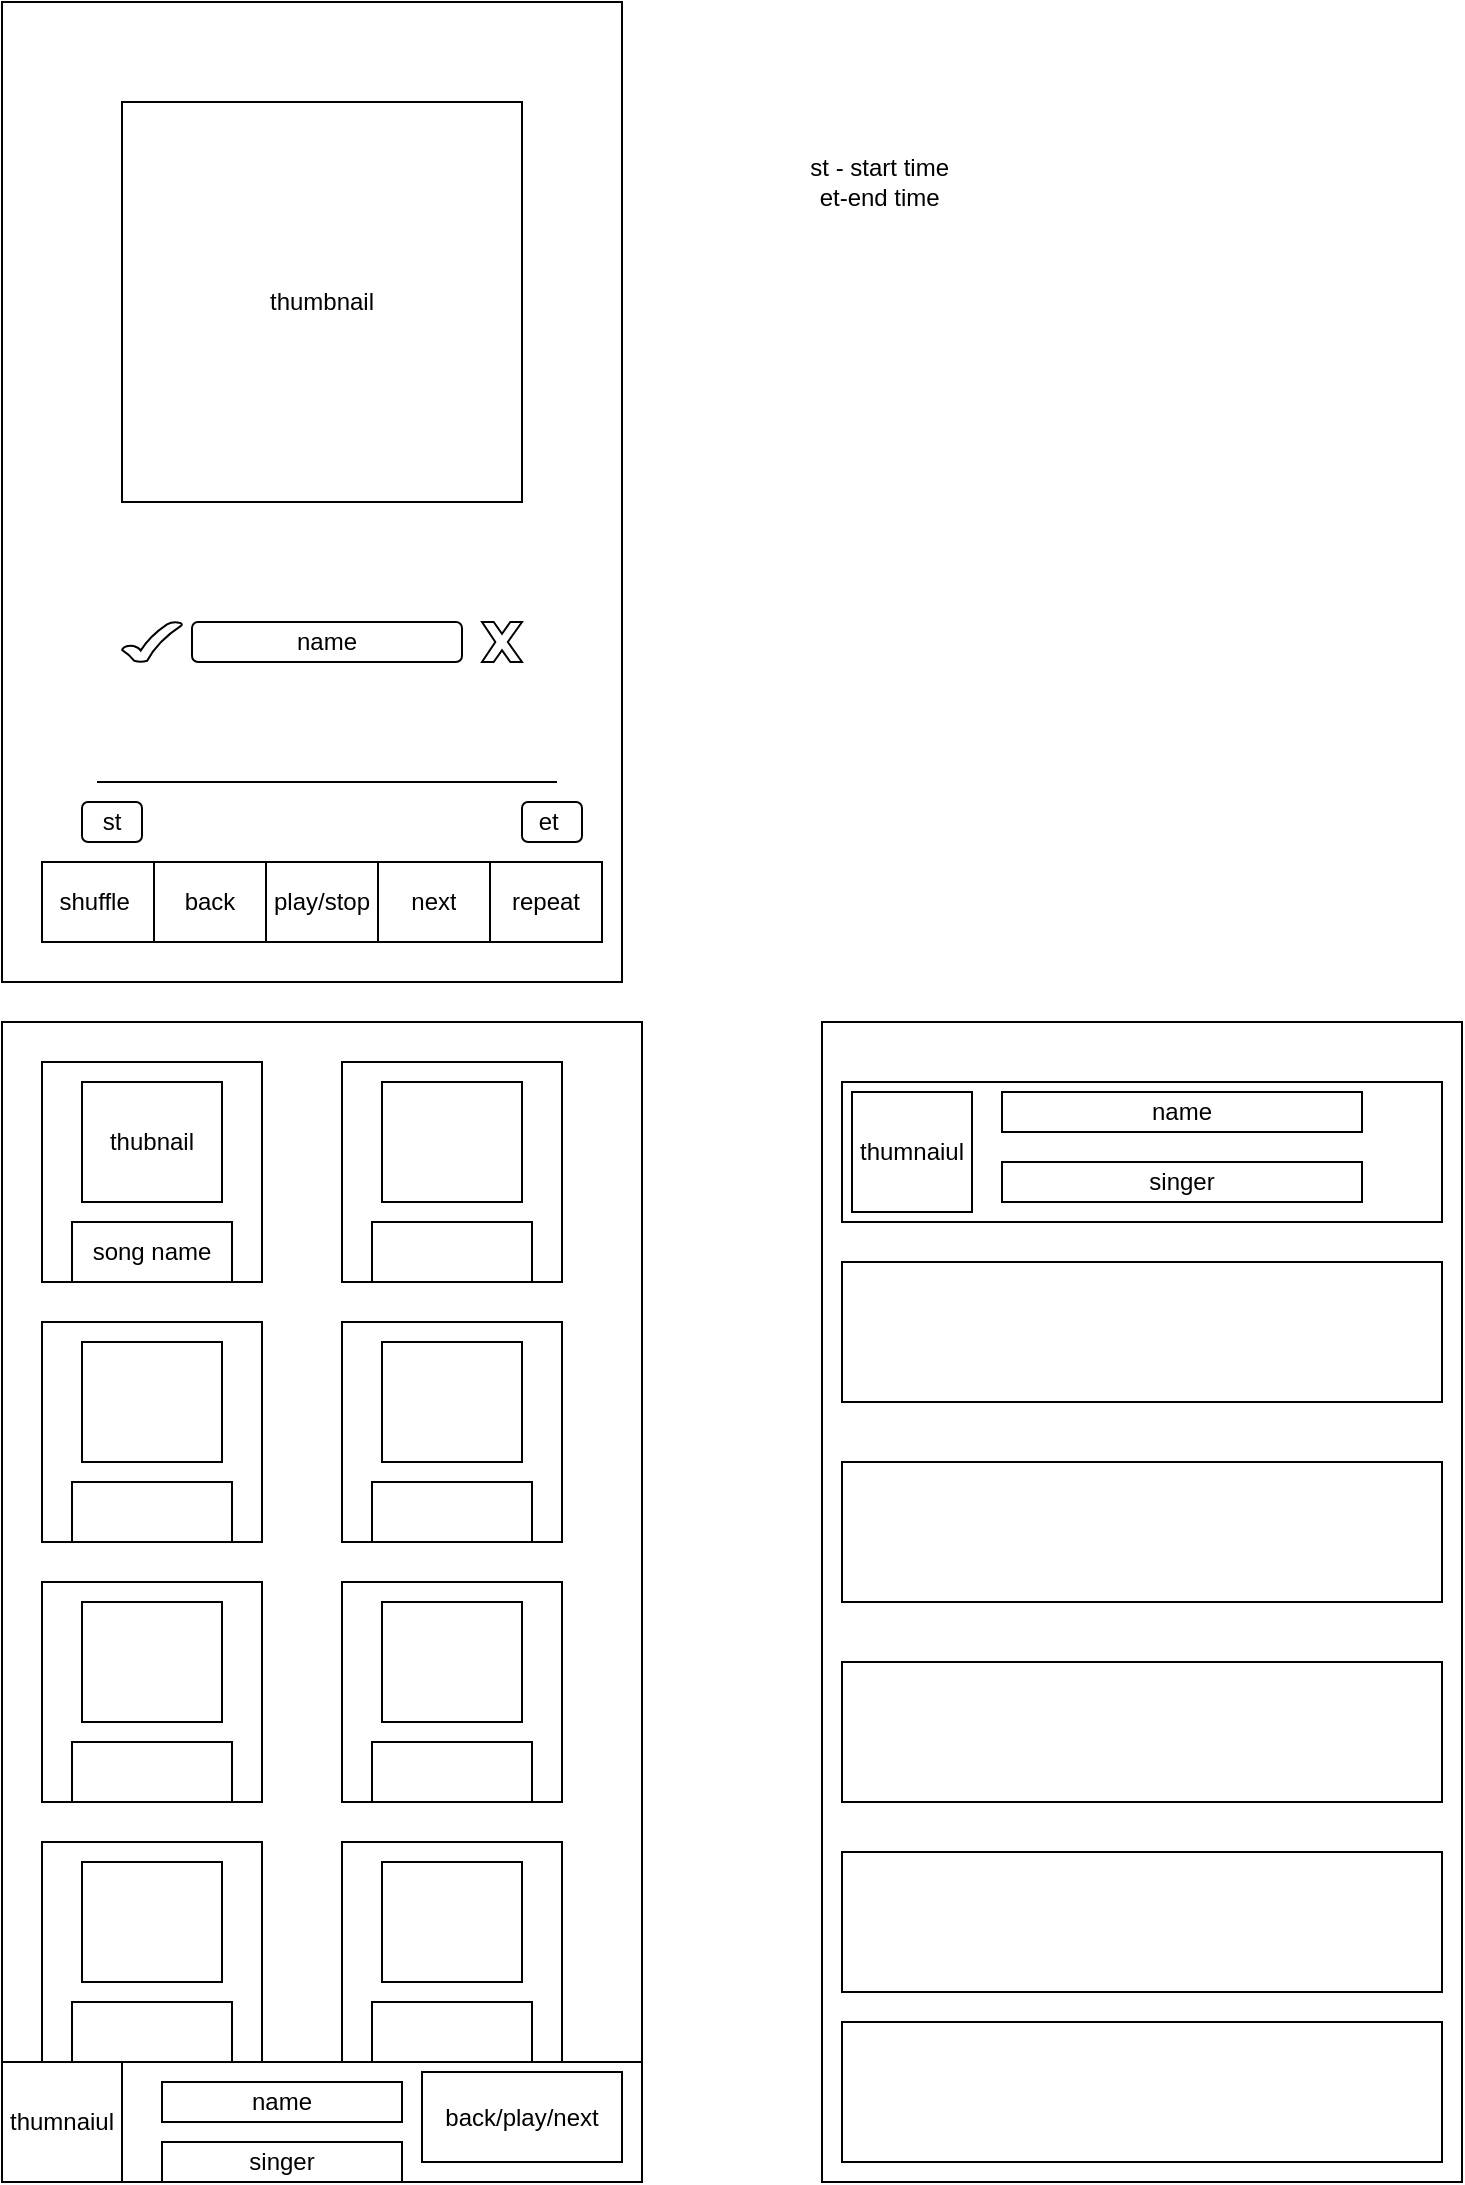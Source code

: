 <mxfile version="14.7.2" type="github">
  <diagram id="aE7Hq0kyyPXBzF_pDnfZ" name="Page-1">
    <mxGraphModel dx="1120" dy="630" grid="1" gridSize="10" guides="1" tooltips="1" connect="1" arrows="1" fold="1" page="1" pageScale="1" pageWidth="850" pageHeight="1100" math="0" shadow="0">
      <root>
        <mxCell id="0" />
        <mxCell id="1" parent="0" />
        <mxCell id="s22W97m9CnCKD-Y4o6pk-1" value="" style="rounded=0;whiteSpace=wrap;html=1;" parent="1" vertex="1">
          <mxGeometry x="80" y="10" width="310" height="490" as="geometry" />
        </mxCell>
        <mxCell id="s22W97m9CnCKD-Y4o6pk-2" value="thumbnail" style="whiteSpace=wrap;html=1;aspect=fixed;" parent="1" vertex="1">
          <mxGeometry x="140" y="60" width="200" height="200" as="geometry" />
        </mxCell>
        <mxCell id="s22W97m9CnCKD-Y4o6pk-3" value="name" style="rounded=1;whiteSpace=wrap;html=1;" parent="1" vertex="1">
          <mxGeometry x="175" y="320" width="135" height="20" as="geometry" />
        </mxCell>
        <mxCell id="s22W97m9CnCKD-Y4o6pk-5" value="" style="verticalLabelPosition=bottom;verticalAlign=top;html=1;shape=mxgraph.basic.x" parent="1" vertex="1">
          <mxGeometry x="320" y="320" width="20" height="20" as="geometry" />
        </mxCell>
        <mxCell id="s22W97m9CnCKD-Y4o6pk-6" value="" style="verticalLabelPosition=bottom;verticalAlign=top;html=1;shape=mxgraph.basic.tick" parent="1" vertex="1">
          <mxGeometry x="140" y="320" width="30" height="20" as="geometry" />
        </mxCell>
        <mxCell id="s22W97m9CnCKD-Y4o6pk-8" value="" style="endArrow=none;html=1;" parent="1" edge="1">
          <mxGeometry width="50" height="50" relative="1" as="geometry">
            <mxPoint x="127.5" y="400" as="sourcePoint" />
            <mxPoint x="357.5" y="400" as="targetPoint" />
          </mxGeometry>
        </mxCell>
        <mxCell id="s22W97m9CnCKD-Y4o6pk-9" value="st" style="rounded=1;whiteSpace=wrap;html=1;" parent="1" vertex="1">
          <mxGeometry x="120" y="410" width="30" height="20" as="geometry" />
        </mxCell>
        <mxCell id="s22W97m9CnCKD-Y4o6pk-10" value="et&amp;nbsp;" style="rounded=1;whiteSpace=wrap;html=1;" parent="1" vertex="1">
          <mxGeometry x="340" y="410" width="30" height="20" as="geometry" />
        </mxCell>
        <mxCell id="s22W97m9CnCKD-Y4o6pk-11" value="" style="shape=table;html=1;whiteSpace=wrap;startSize=0;container=1;collapsible=0;childLayout=tableLayout;" parent="1" vertex="1">
          <mxGeometry x="100" y="440" width="280" height="40" as="geometry" />
        </mxCell>
        <object label="" placeholders="1" id="s22W97m9CnCKD-Y4o6pk-12">
          <mxCell style="shape=partialRectangle;html=1;whiteSpace=wrap;collapsible=0;dropTarget=0;pointerEvents=0;fillColor=none;top=0;left=0;bottom=0;right=0;points=[[0,0.5],[1,0.5]];portConstraint=eastwest;" parent="s22W97m9CnCKD-Y4o6pk-11" vertex="1">
            <mxGeometry width="280" height="40" as="geometry" />
          </mxCell>
        </object>
        <mxCell id="s22W97m9CnCKD-Y4o6pk-13" value="shuffle&amp;nbsp;" style="shape=partialRectangle;html=1;whiteSpace=wrap;connectable=0;fillColor=none;top=0;left=0;bottom=0;right=0;overflow=hidden;" parent="s22W97m9CnCKD-Y4o6pk-12" vertex="1">
          <mxGeometry width="56" height="40" as="geometry" />
        </mxCell>
        <mxCell id="s22W97m9CnCKD-Y4o6pk-14" value="back" style="shape=partialRectangle;html=1;whiteSpace=wrap;connectable=0;fillColor=none;top=0;left=0;bottom=0;right=0;overflow=hidden;" parent="s22W97m9CnCKD-Y4o6pk-12" vertex="1">
          <mxGeometry x="56" width="56" height="40" as="geometry" />
        </mxCell>
        <mxCell id="s22W97m9CnCKD-Y4o6pk-15" value="play/stop" style="shape=partialRectangle;html=1;whiteSpace=wrap;connectable=0;fillColor=none;top=0;left=0;bottom=0;right=0;overflow=hidden;" parent="s22W97m9CnCKD-Y4o6pk-12" vertex="1">
          <mxGeometry x="112" width="56" height="40" as="geometry" />
        </mxCell>
        <mxCell id="s22W97m9CnCKD-Y4o6pk-32" value="next" style="shape=partialRectangle;html=1;whiteSpace=wrap;connectable=0;fillColor=none;top=0;left=0;bottom=0;right=0;overflow=hidden;" parent="s22W97m9CnCKD-Y4o6pk-12" vertex="1">
          <mxGeometry x="168" width="56" height="40" as="geometry" />
        </mxCell>
        <mxCell id="s22W97m9CnCKD-Y4o6pk-38" value="repeat" style="shape=partialRectangle;html=1;whiteSpace=wrap;connectable=0;fillColor=none;top=0;left=0;bottom=0;right=0;overflow=hidden;" parent="s22W97m9CnCKD-Y4o6pk-12" vertex="1">
          <mxGeometry x="224" width="56" height="40" as="geometry" />
        </mxCell>
        <mxCell id="s22W97m9CnCKD-Y4o6pk-39" value="st - start time&amp;nbsp;&lt;br&gt;et-end time&amp;nbsp;&lt;br&gt;" style="text;html=1;align=center;verticalAlign=middle;resizable=0;points=[];autosize=1;strokeColor=none;" parent="1" vertex="1">
          <mxGeometry x="475" y="85" width="90" height="30" as="geometry" />
        </mxCell>
        <mxCell id="m9KH-6xGwtKPmnSkWEaA-1" value="" style="rounded=0;whiteSpace=wrap;html=1;" vertex="1" parent="1">
          <mxGeometry x="80" y="520" width="320" height="580" as="geometry" />
        </mxCell>
        <mxCell id="m9KH-6xGwtKPmnSkWEaA-2" value="" style="whiteSpace=wrap;html=1;aspect=fixed;" vertex="1" parent="1">
          <mxGeometry x="100" y="540" width="110" height="110" as="geometry" />
        </mxCell>
        <mxCell id="m9KH-6xGwtKPmnSkWEaA-3" value="" style="whiteSpace=wrap;html=1;aspect=fixed;" vertex="1" parent="1">
          <mxGeometry x="250" y="540" width="110" height="110" as="geometry" />
        </mxCell>
        <mxCell id="m9KH-6xGwtKPmnSkWEaA-4" value="" style="whiteSpace=wrap;html=1;aspect=fixed;" vertex="1" parent="1">
          <mxGeometry x="250" y="670" width="110" height="110" as="geometry" />
        </mxCell>
        <mxCell id="m9KH-6xGwtKPmnSkWEaA-5" value="" style="whiteSpace=wrap;html=1;aspect=fixed;" vertex="1" parent="1">
          <mxGeometry x="100" y="930" width="110" height="110" as="geometry" />
        </mxCell>
        <mxCell id="m9KH-6xGwtKPmnSkWEaA-6" value="" style="whiteSpace=wrap;html=1;aspect=fixed;" vertex="1" parent="1">
          <mxGeometry x="100" y="800" width="110" height="110" as="geometry" />
        </mxCell>
        <mxCell id="m9KH-6xGwtKPmnSkWEaA-7" value="" style="whiteSpace=wrap;html=1;aspect=fixed;" vertex="1" parent="1">
          <mxGeometry x="100" y="670" width="110" height="110" as="geometry" />
        </mxCell>
        <mxCell id="m9KH-6xGwtKPmnSkWEaA-8" value="" style="whiteSpace=wrap;html=1;aspect=fixed;" vertex="1" parent="1">
          <mxGeometry x="250" y="800" width="110" height="110" as="geometry" />
        </mxCell>
        <mxCell id="m9KH-6xGwtKPmnSkWEaA-9" value="" style="whiteSpace=wrap;html=1;aspect=fixed;" vertex="1" parent="1">
          <mxGeometry x="250" y="930" width="110" height="110" as="geometry" />
        </mxCell>
        <mxCell id="m9KH-6xGwtKPmnSkWEaA-10" value="" style="rounded=0;whiteSpace=wrap;html=1;" vertex="1" parent="1">
          <mxGeometry x="80" y="1040" width="320" height="60" as="geometry" />
        </mxCell>
        <mxCell id="m9KH-6xGwtKPmnSkWEaA-11" value="thubnail" style="rounded=0;whiteSpace=wrap;html=1;" vertex="1" parent="1">
          <mxGeometry x="120" y="550" width="70" height="60" as="geometry" />
        </mxCell>
        <mxCell id="m9KH-6xGwtKPmnSkWEaA-12" value="" style="rounded=0;whiteSpace=wrap;html=1;" vertex="1" parent="1">
          <mxGeometry x="270" y="680" width="70" height="60" as="geometry" />
        </mxCell>
        <mxCell id="m9KH-6xGwtKPmnSkWEaA-13" value="" style="rounded=0;whiteSpace=wrap;html=1;" vertex="1" parent="1">
          <mxGeometry x="120" y="680" width="70" height="60" as="geometry" />
        </mxCell>
        <mxCell id="m9KH-6xGwtKPmnSkWEaA-14" value="" style="rounded=0;whiteSpace=wrap;html=1;" vertex="1" parent="1">
          <mxGeometry x="270" y="810" width="70" height="60" as="geometry" />
        </mxCell>
        <mxCell id="m9KH-6xGwtKPmnSkWEaA-15" value="" style="rounded=0;whiteSpace=wrap;html=1;" vertex="1" parent="1">
          <mxGeometry x="120" y="810" width="70" height="60" as="geometry" />
        </mxCell>
        <mxCell id="m9KH-6xGwtKPmnSkWEaA-16" value="" style="rounded=0;whiteSpace=wrap;html=1;" vertex="1" parent="1">
          <mxGeometry x="270" y="940" width="70" height="60" as="geometry" />
        </mxCell>
        <mxCell id="m9KH-6xGwtKPmnSkWEaA-17" value="" style="rounded=0;whiteSpace=wrap;html=1;" vertex="1" parent="1">
          <mxGeometry x="120" y="940" width="70" height="60" as="geometry" />
        </mxCell>
        <mxCell id="m9KH-6xGwtKPmnSkWEaA-18" value="" style="rounded=0;whiteSpace=wrap;html=1;" vertex="1" parent="1">
          <mxGeometry x="270" y="550" width="70" height="60" as="geometry" />
        </mxCell>
        <mxCell id="m9KH-6xGwtKPmnSkWEaA-19" value="song name" style="rounded=0;whiteSpace=wrap;html=1;" vertex="1" parent="1">
          <mxGeometry x="115" y="620" width="80" height="30" as="geometry" />
        </mxCell>
        <mxCell id="m9KH-6xGwtKPmnSkWEaA-20" value="" style="rounded=0;whiteSpace=wrap;html=1;" vertex="1" parent="1">
          <mxGeometry x="265" y="750" width="80" height="30" as="geometry" />
        </mxCell>
        <mxCell id="m9KH-6xGwtKPmnSkWEaA-21" value="" style="rounded=0;whiteSpace=wrap;html=1;" vertex="1" parent="1">
          <mxGeometry x="265" y="880" width="80" height="30" as="geometry" />
        </mxCell>
        <mxCell id="m9KH-6xGwtKPmnSkWEaA-22" value="" style="rounded=0;whiteSpace=wrap;html=1;" vertex="1" parent="1">
          <mxGeometry x="115" y="1010" width="80" height="30" as="geometry" />
        </mxCell>
        <mxCell id="m9KH-6xGwtKPmnSkWEaA-23" value="" style="rounded=0;whiteSpace=wrap;html=1;" vertex="1" parent="1">
          <mxGeometry x="115" y="880" width="80" height="30" as="geometry" />
        </mxCell>
        <mxCell id="m9KH-6xGwtKPmnSkWEaA-24" value="" style="rounded=0;whiteSpace=wrap;html=1;" vertex="1" parent="1">
          <mxGeometry x="115" y="750" width="80" height="30" as="geometry" />
        </mxCell>
        <mxCell id="m9KH-6xGwtKPmnSkWEaA-26" value="" style="rounded=0;whiteSpace=wrap;html=1;" vertex="1" parent="1">
          <mxGeometry x="265" y="1010" width="80" height="30" as="geometry" />
        </mxCell>
        <mxCell id="m9KH-6xGwtKPmnSkWEaA-27" value="" style="rounded=0;whiteSpace=wrap;html=1;" vertex="1" parent="1">
          <mxGeometry x="265" y="620" width="80" height="30" as="geometry" />
        </mxCell>
        <mxCell id="m9KH-6xGwtKPmnSkWEaA-28" value="thumnaiul" style="whiteSpace=wrap;html=1;aspect=fixed;" vertex="1" parent="1">
          <mxGeometry x="80" y="1040" width="60" height="60" as="geometry" />
        </mxCell>
        <mxCell id="m9KH-6xGwtKPmnSkWEaA-29" value="name" style="rounded=0;whiteSpace=wrap;html=1;" vertex="1" parent="1">
          <mxGeometry x="160" y="1050" width="120" height="20" as="geometry" />
        </mxCell>
        <mxCell id="m9KH-6xGwtKPmnSkWEaA-30" value="singer" style="rounded=0;whiteSpace=wrap;html=1;" vertex="1" parent="1">
          <mxGeometry x="160" y="1080" width="120" height="20" as="geometry" />
        </mxCell>
        <mxCell id="m9KH-6xGwtKPmnSkWEaA-31" value="back/play/next" style="rounded=0;whiteSpace=wrap;html=1;" vertex="1" parent="1">
          <mxGeometry x="290" y="1045" width="100" height="45" as="geometry" />
        </mxCell>
        <mxCell id="m9KH-6xGwtKPmnSkWEaA-32" value="" style="rounded=0;whiteSpace=wrap;html=1;" vertex="1" parent="1">
          <mxGeometry x="490" y="520" width="320" height="580" as="geometry" />
        </mxCell>
        <mxCell id="m9KH-6xGwtKPmnSkWEaA-33" value="" style="rounded=0;whiteSpace=wrap;html=1;" vertex="1" parent="1">
          <mxGeometry x="500" y="550" width="300" height="70" as="geometry" />
        </mxCell>
        <mxCell id="m9KH-6xGwtKPmnSkWEaA-34" value="thumnaiul" style="whiteSpace=wrap;html=1;aspect=fixed;" vertex="1" parent="1">
          <mxGeometry x="505" y="555" width="60" height="60" as="geometry" />
        </mxCell>
        <mxCell id="m9KH-6xGwtKPmnSkWEaA-35" value="" style="rounded=0;whiteSpace=wrap;html=1;" vertex="1" parent="1">
          <mxGeometry x="500" y="740" width="300" height="70" as="geometry" />
        </mxCell>
        <mxCell id="m9KH-6xGwtKPmnSkWEaA-36" value="" style="rounded=0;whiteSpace=wrap;html=1;" vertex="1" parent="1">
          <mxGeometry x="500" y="840" width="300" height="70" as="geometry" />
        </mxCell>
        <mxCell id="m9KH-6xGwtKPmnSkWEaA-37" value="" style="rounded=0;whiteSpace=wrap;html=1;" vertex="1" parent="1">
          <mxGeometry x="500" y="935" width="300" height="70" as="geometry" />
        </mxCell>
        <mxCell id="m9KH-6xGwtKPmnSkWEaA-38" value="" style="rounded=0;whiteSpace=wrap;html=1;" vertex="1" parent="1">
          <mxGeometry x="500" y="1020" width="300" height="70" as="geometry" />
        </mxCell>
        <mxCell id="m9KH-6xGwtKPmnSkWEaA-39" value="" style="rounded=0;whiteSpace=wrap;html=1;" vertex="1" parent="1">
          <mxGeometry x="500" y="640" width="300" height="70" as="geometry" />
        </mxCell>
        <mxCell id="m9KH-6xGwtKPmnSkWEaA-40" value="name" style="rounded=0;whiteSpace=wrap;html=1;" vertex="1" parent="1">
          <mxGeometry x="580" y="555" width="180" height="20" as="geometry" />
        </mxCell>
        <mxCell id="m9KH-6xGwtKPmnSkWEaA-41" value="singer" style="rounded=0;whiteSpace=wrap;html=1;" vertex="1" parent="1">
          <mxGeometry x="580" y="590" width="180" height="20" as="geometry" />
        </mxCell>
      </root>
    </mxGraphModel>
  </diagram>
</mxfile>
